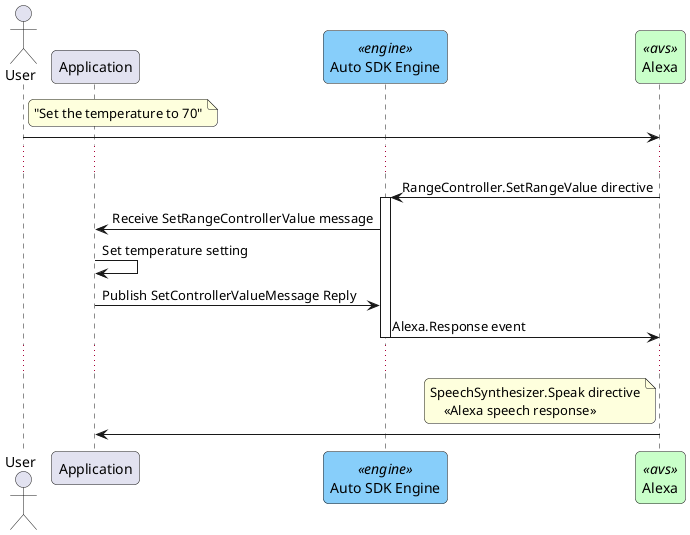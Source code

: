 @startuml

<style>
sequenceDiagram {
    .engine {
        BackgroundColor LightSkyBlue
        BorderColor CornflowerBlue
    }
    .avs {
        BackgroundColor TECHNOLOGY
        BorderColor Green
    }
}
</style>
skinparam roundcorner 10
skinparam sequenceMessageAlign direction

actor User Order 10
participant Application  order 20
participant "Auto SDK Engine"  as AutoSDK  <<engine>> order 30
participant "Alexa" as Alexa <<avs>> order 40

note right of User
"Set the temperature to 70"
end note

User -> Alexa

...
Alexa -> AutoSDK: RangeController.SetRangeValue directive
activate AutoSDK
AutoSDK -> Application: Receive SetRangeControllerValue message
Application -> Application: Set temperature setting
Application -> AutoSDK: Publish SetControllerValueMessage Reply
AutoSDK -> Alexa: Alexa.Response event
deactivate AutoSDK

...
note left of Alexa
SpeechSynthesizer.Speak directive
    <<Alexa speech response>>
end note
Alexa -> Application

@enduml
